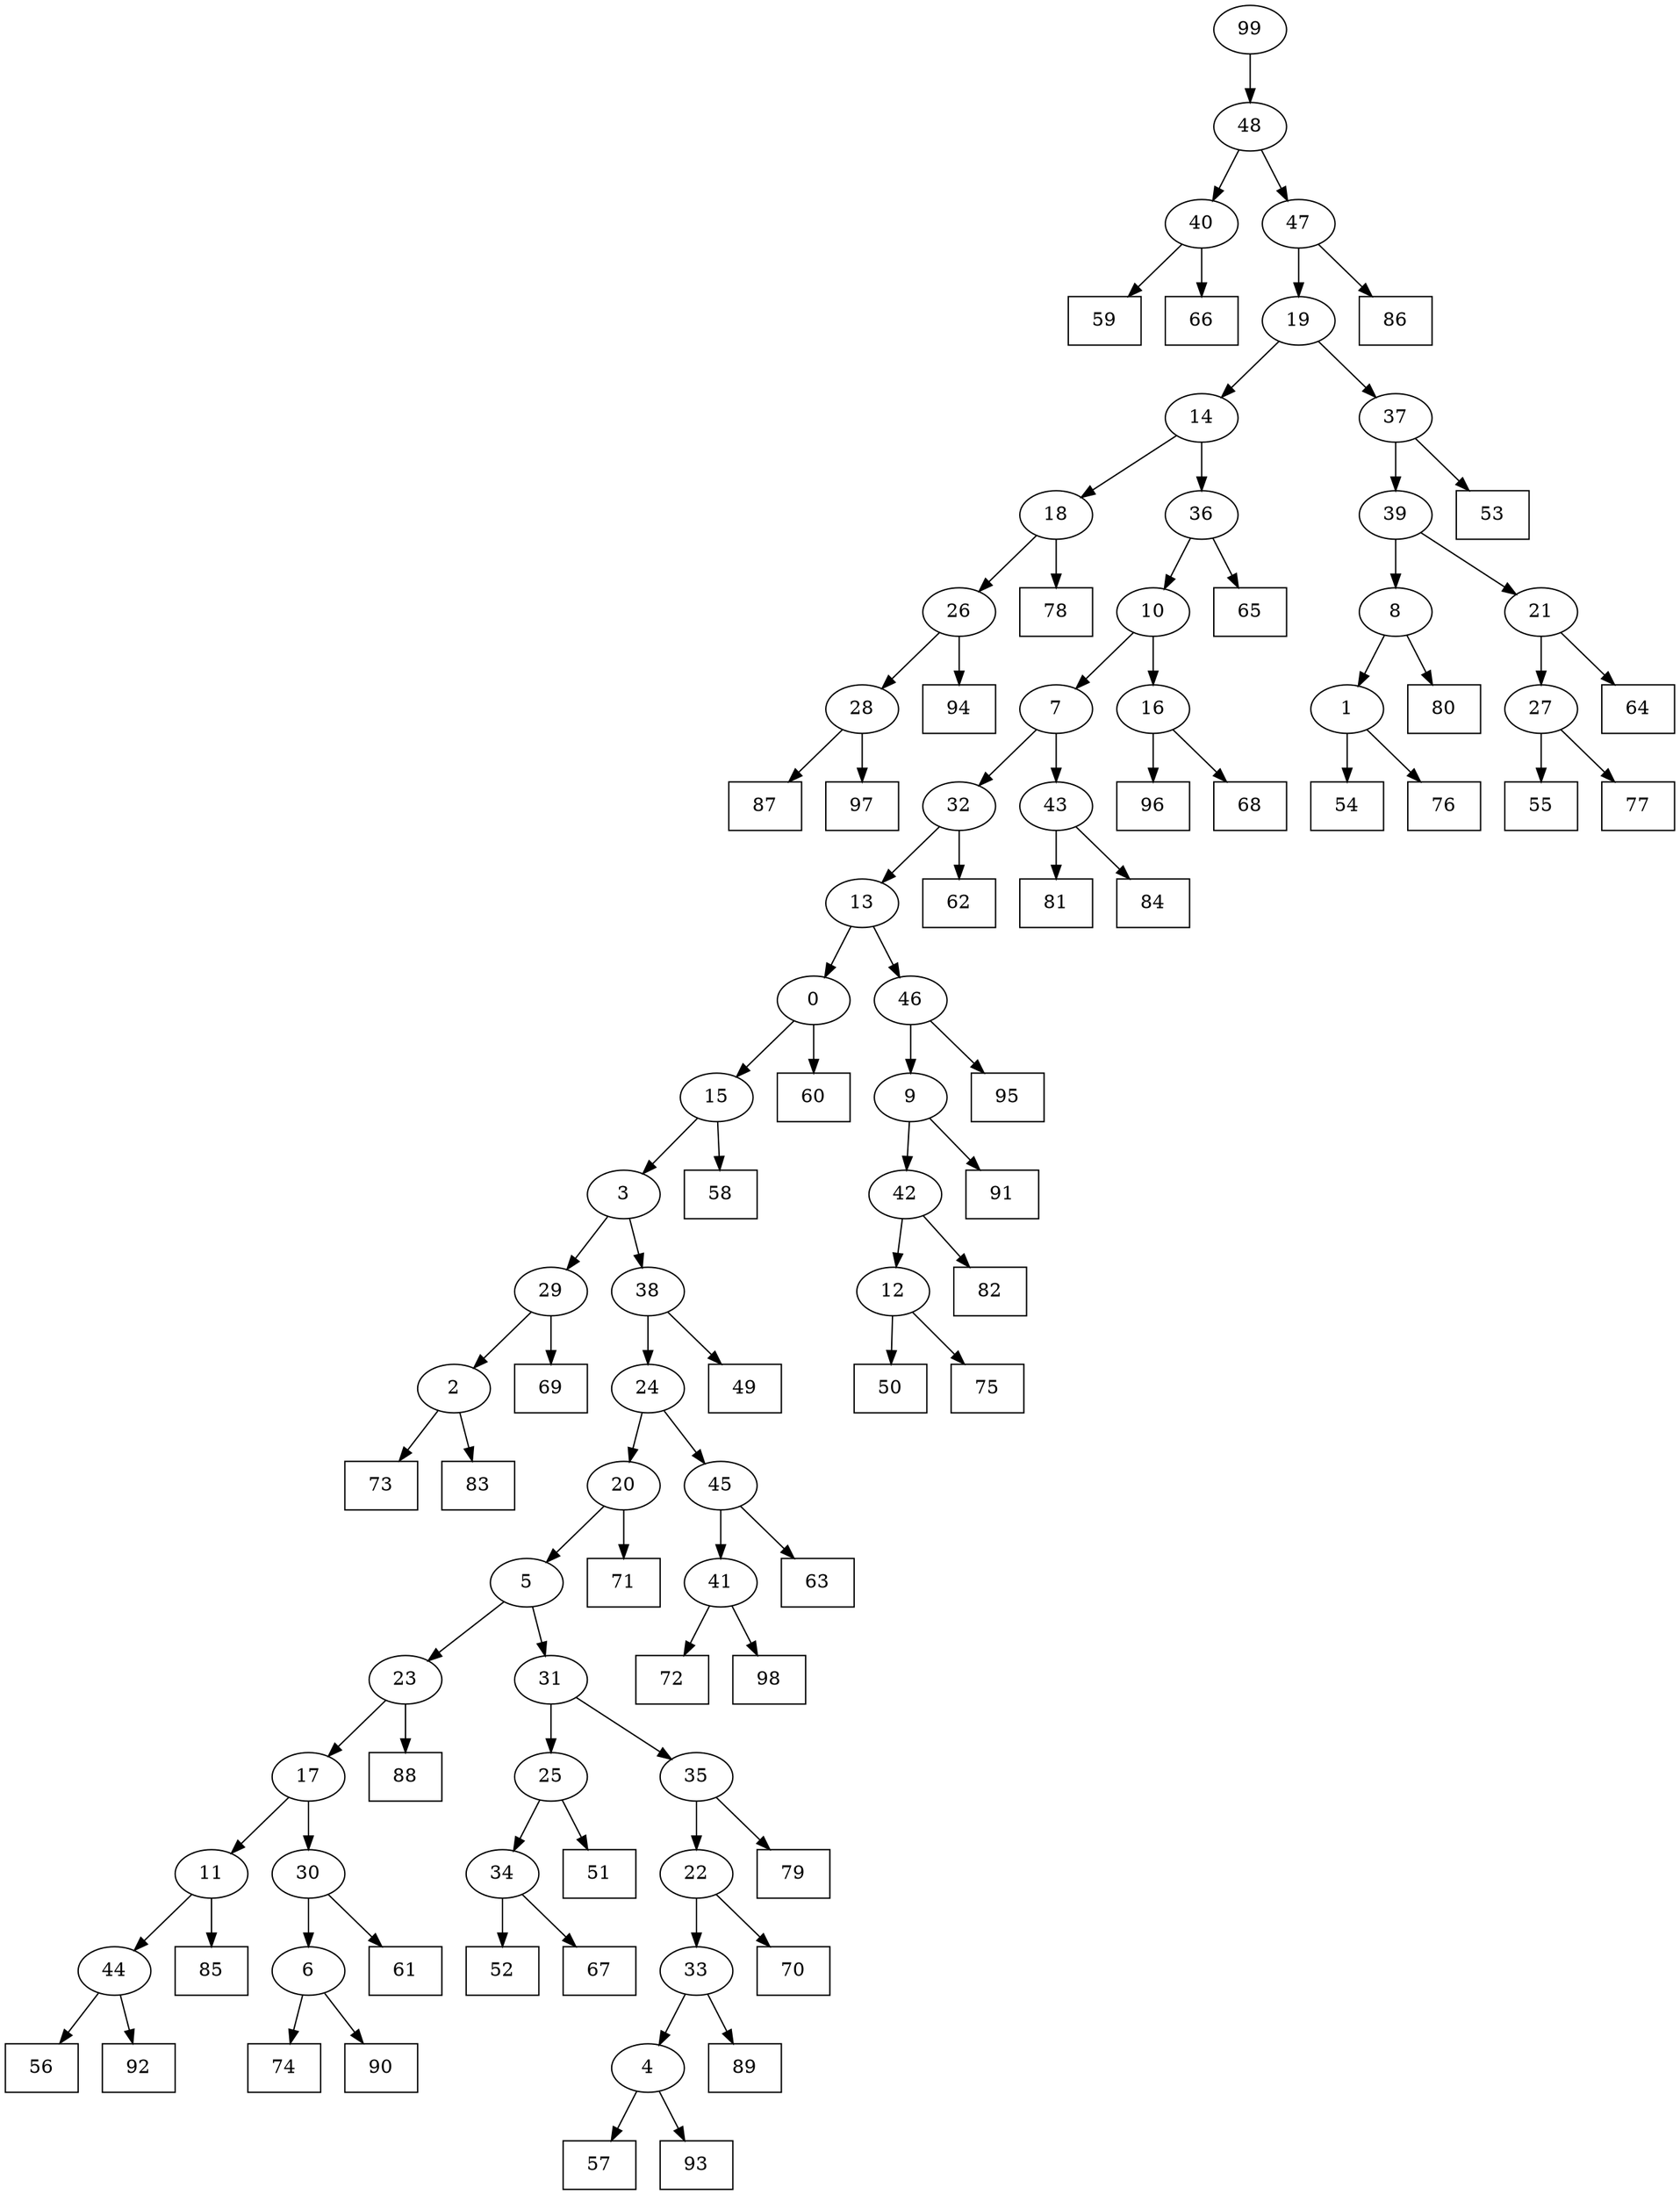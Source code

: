 digraph G {
0[label="0"];
1[label="1"];
2[label="2"];
3[label="3"];
4[label="4"];
5[label="5"];
6[label="6"];
7[label="7"];
8[label="8"];
9[label="9"];
10[label="10"];
11[label="11"];
12[label="12"];
13[label="13"];
14[label="14"];
15[label="15"];
16[label="16"];
17[label="17"];
18[label="18"];
19[label="19"];
20[label="20"];
21[label="21"];
22[label="22"];
23[label="23"];
24[label="24"];
25[label="25"];
26[label="26"];
27[label="27"];
28[label="28"];
29[label="29"];
30[label="30"];
31[label="31"];
32[label="32"];
33[label="33"];
34[label="34"];
35[label="35"];
36[label="36"];
37[label="37"];
38[label="38"];
39[label="39"];
40[label="40"];
41[label="41"];
42[label="42"];
43[label="43"];
44[label="44"];
45[label="45"];
46[label="46"];
47[label="47"];
48[label="48"];
49[shape=box,label="95"];
50[shape=box,label="63"];
51[shape=box,label="96"];
52[shape=box,label="73"];
53[shape=box,label="55"];
54[shape=box,label="53"];
55[shape=box,label="60"];
56[shape=box,label="56"];
57[shape=box,label="92"];
58[shape=box,label="69"];
59[shape=box,label="87"];
60[shape=box,label="77"];
61[shape=box,label="68"];
62[shape=box,label="58"];
63[shape=box,label="71"];
64[shape=box,label="70"];
65[shape=box,label="64"];
66[shape=box,label="78"];
67[shape=box,label="74"];
68[shape=box,label="90"];
69[shape=box,label="57"];
70[shape=box,label="72"];
71[shape=box,label="50"];
72[shape=box,label="97"];
73[shape=box,label="85"];
74[shape=box,label="81"];
75[shape=box,label="94"];
76[shape=box,label="98"];
77[shape=box,label="75"];
78[shape=box,label="52"];
79[shape=box,label="59"];
80[shape=box,label="54"];
81[shape=box,label="83"];
82[shape=box,label="76"];
83[shape=box,label="51"];
84[shape=box,label="66"];
85[shape=box,label="88"];
86[shape=box,label="89"];
87[shape=box,label="65"];
88[shape=box,label="91"];
89[shape=box,label="79"];
90[shape=box,label="67"];
91[shape=box,label="62"];
92[shape=box,label="93"];
93[shape=box,label="49"];
94[shape=box,label="61"];
95[shape=box,label="84"];
96[shape=box,label="82"];
97[shape=box,label="80"];
98[shape=box,label="86"];
99[label="99"];
25->83 ;
6->67 ;
11->73 ;
36->10 ;
12->71 ;
40->84 ;
32->91 ;
31->25 ;
11->44 ;
44->57 ;
2->81 ;
16->51 ;
47->98 ;
10->16 ;
1->80 ;
28->59 ;
6->68 ;
3->29 ;
25->34 ;
14->36 ;
21->65 ;
4->92 ;
7->43 ;
41->76 ;
43->74 ;
9->88 ;
29->58 ;
13->0 ;
0->55 ;
9->42 ;
1->82 ;
34->78 ;
28->72 ;
27->53 ;
3->38 ;
38->93 ;
16->61 ;
30->94 ;
20->63 ;
23->85 ;
37->54 ;
46->9 ;
27->60 ;
32->13 ;
8->1 ;
42->12 ;
26->28 ;
15->3 ;
34->90 ;
36->87 ;
0->15 ;
15->62 ;
19->37 ;
47->19 ;
22->64 ;
22->33 ;
33->86 ;
35->89 ;
12->77 ;
31->35 ;
35->22 ;
42->96 ;
33->4 ;
4->69 ;
39->8 ;
8->97 ;
18->26 ;
26->75 ;
29->2 ;
5->31 ;
43->95 ;
5->23 ;
24->20 ;
10->7 ;
7->32 ;
20->5 ;
13->46 ;
46->49 ;
24->45 ;
45->50 ;
21->27 ;
99->48 ;
48->47 ;
40->79 ;
23->17 ;
17->11 ;
48->40 ;
19->14 ;
17->30 ;
30->6 ;
38->24 ;
37->39 ;
39->21 ;
44->56 ;
14->18 ;
18->66 ;
2->52 ;
45->41 ;
41->70 ;
}
